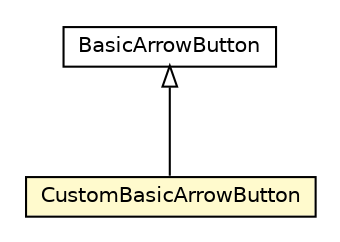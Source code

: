 #!/usr/local/bin/dot
#
# Class diagram 
# Generated by UMLGraph version R5_6-24-gf6e263 (http://www.umlgraph.org/)
#

digraph G {
	edge [fontname="Helvetica",fontsize=10,labelfontname="Helvetica",labelfontsize=10];
	node [fontname="Helvetica",fontsize=10,shape=plaintext];
	nodesep=0.25;
	ranksep=0.5;
	// org.universAAL.ui.gui.swing.bluesteelLAF.support.pager.CustomBasicArrowButton
	c3309498 [label=<<table title="org.universAAL.ui.gui.swing.bluesteelLAF.support.pager.CustomBasicArrowButton" border="0" cellborder="1" cellspacing="0" cellpadding="2" port="p" bgcolor="lemonChiffon" href="./CustomBasicArrowButton.html">
		<tr><td><table border="0" cellspacing="0" cellpadding="1">
<tr><td align="center" balign="center"> CustomBasicArrowButton </td></tr>
		</table></td></tr>
		</table>>, URL="./CustomBasicArrowButton.html", fontname="Helvetica", fontcolor="black", fontsize=10.0];
	//org.universAAL.ui.gui.swing.bluesteelLAF.support.pager.CustomBasicArrowButton extends javax.swing.plaf.basic.BasicArrowButton
	c3310024:p -> c3309498:p [dir=back,arrowtail=empty];
	// javax.swing.plaf.basic.BasicArrowButton
	c3310024 [label=<<table title="javax.swing.plaf.basic.BasicArrowButton" border="0" cellborder="1" cellspacing="0" cellpadding="2" port="p" href="http://java.sun.com/j2se/1.4.2/docs/api/javax/swing/plaf/basic/BasicArrowButton.html">
		<tr><td><table border="0" cellspacing="0" cellpadding="1">
<tr><td align="center" balign="center"> BasicArrowButton </td></tr>
		</table></td></tr>
		</table>>, URL="http://java.sun.com/j2se/1.4.2/docs/api/javax/swing/plaf/basic/BasicArrowButton.html", fontname="Helvetica", fontcolor="black", fontsize=10.0];
}

